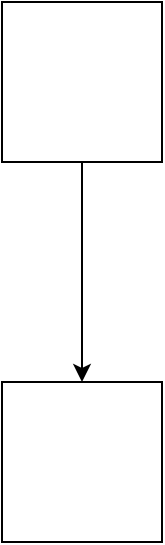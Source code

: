 <mxfile version="14.2.9" type="github">
  <diagram id="c628FfDbhabxkXP0h9SQ" name="第 1 页">
    <mxGraphModel dx="1422" dy="762" grid="1" gridSize="10" guides="1" tooltips="1" connect="1" arrows="1" fold="1" page="1" pageScale="1" pageWidth="827" pageHeight="1169" math="0" shadow="0">
      <root>
        <mxCell id="0" />
        <mxCell id="1" parent="0" />
        <mxCell id="Vh8WYVnK3cCCL3T2JU88-1" value="" style="whiteSpace=wrap;html=1;aspect=fixed;" vertex="1" parent="1">
          <mxGeometry x="370" y="450" width="80" height="80" as="geometry" />
        </mxCell>
        <mxCell id="Vh8WYVnK3cCCL3T2JU88-2" value="" style="whiteSpace=wrap;html=1;aspect=fixed;" vertex="1" parent="1">
          <mxGeometry x="370" y="640" width="80" height="80" as="geometry" />
        </mxCell>
        <mxCell id="Vh8WYVnK3cCCL3T2JU88-4" value="" style="endArrow=classic;html=1;" edge="1" parent="1" source="Vh8WYVnK3cCCL3T2JU88-1" target="Vh8WYVnK3cCCL3T2JU88-2">
          <mxGeometry width="50" height="50" relative="1" as="geometry">
            <mxPoint x="390" y="520" as="sourcePoint" />
            <mxPoint x="440" y="470" as="targetPoint" />
          </mxGeometry>
        </mxCell>
      </root>
    </mxGraphModel>
  </diagram>
</mxfile>
